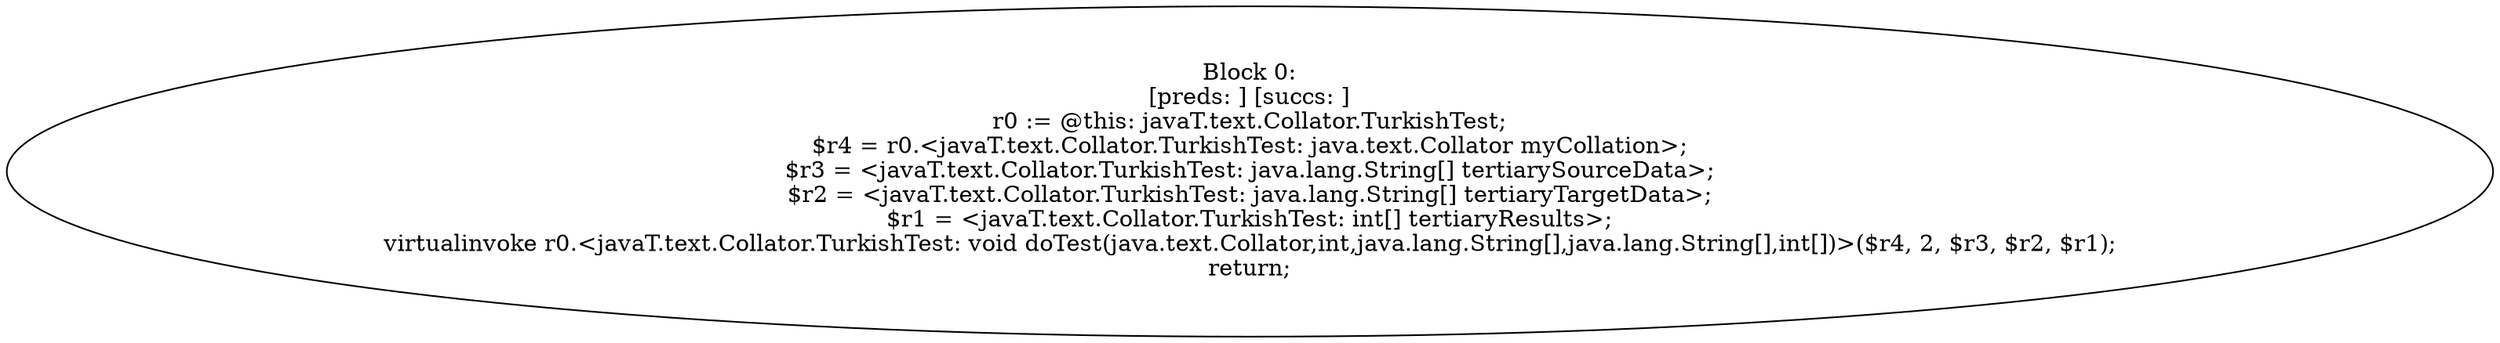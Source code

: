 digraph "unitGraph" {
    "Block 0:
[preds: ] [succs: ]
r0 := @this: javaT.text.Collator.TurkishTest;
$r4 = r0.<javaT.text.Collator.TurkishTest: java.text.Collator myCollation>;
$r3 = <javaT.text.Collator.TurkishTest: java.lang.String[] tertiarySourceData>;
$r2 = <javaT.text.Collator.TurkishTest: java.lang.String[] tertiaryTargetData>;
$r1 = <javaT.text.Collator.TurkishTest: int[] tertiaryResults>;
virtualinvoke r0.<javaT.text.Collator.TurkishTest: void doTest(java.text.Collator,int,java.lang.String[],java.lang.String[],int[])>($r4, 2, $r3, $r2, $r1);
return;
"
}
